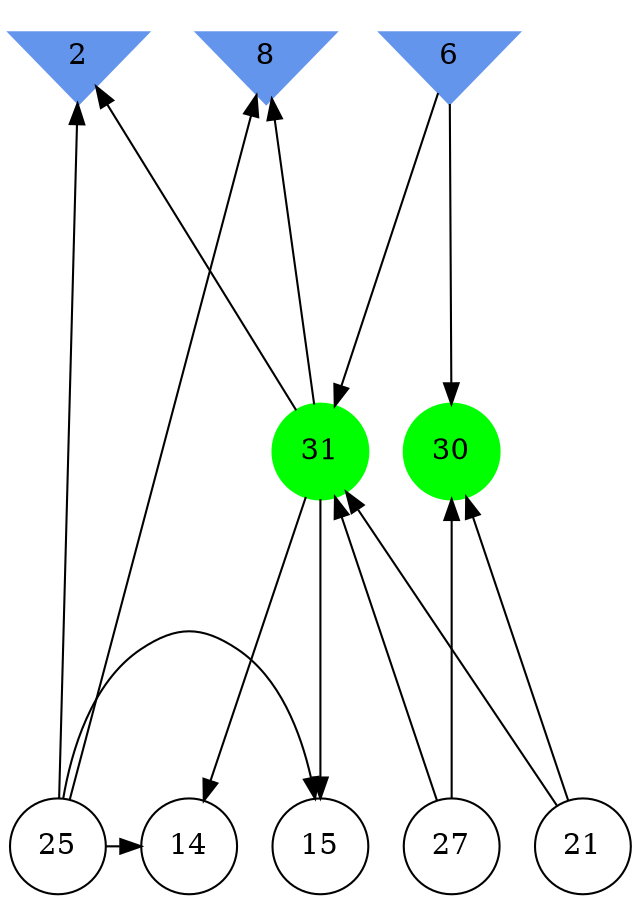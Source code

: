 digraph brain {
	ranksep=2.0;
	2 [shape=invtriangle,style=filled,color=cornflowerblue];
	6 [shape=invtriangle,style=filled,color=cornflowerblue];
	8 [shape=invtriangle,style=filled,color=cornflowerblue];
	14 [shape=circle,color=black];
	15 [shape=circle,color=black];
	21 [shape=circle,color=black];
	25 [shape=circle,color=black];
	27 [shape=circle,color=black];
	30 [shape=circle,style=filled,color=green];
	31 [shape=circle,style=filled,color=green];
	25	->	15;
	25	->	2;
	25	->	8;
	25	->	14;
	31	->	15;
	31	->	2;
	31	->	8;
	31	->	14;
	6	->	31;
	6	->	30;
	21	->	31;
	21	->	30;
	27	->	31;
	27	->	30;
	{ rank=same; 2; 6; 8; }
	{ rank=same; 14; 15; 21; 25; 27; }
	{ rank=same; 30; 31; }
}
